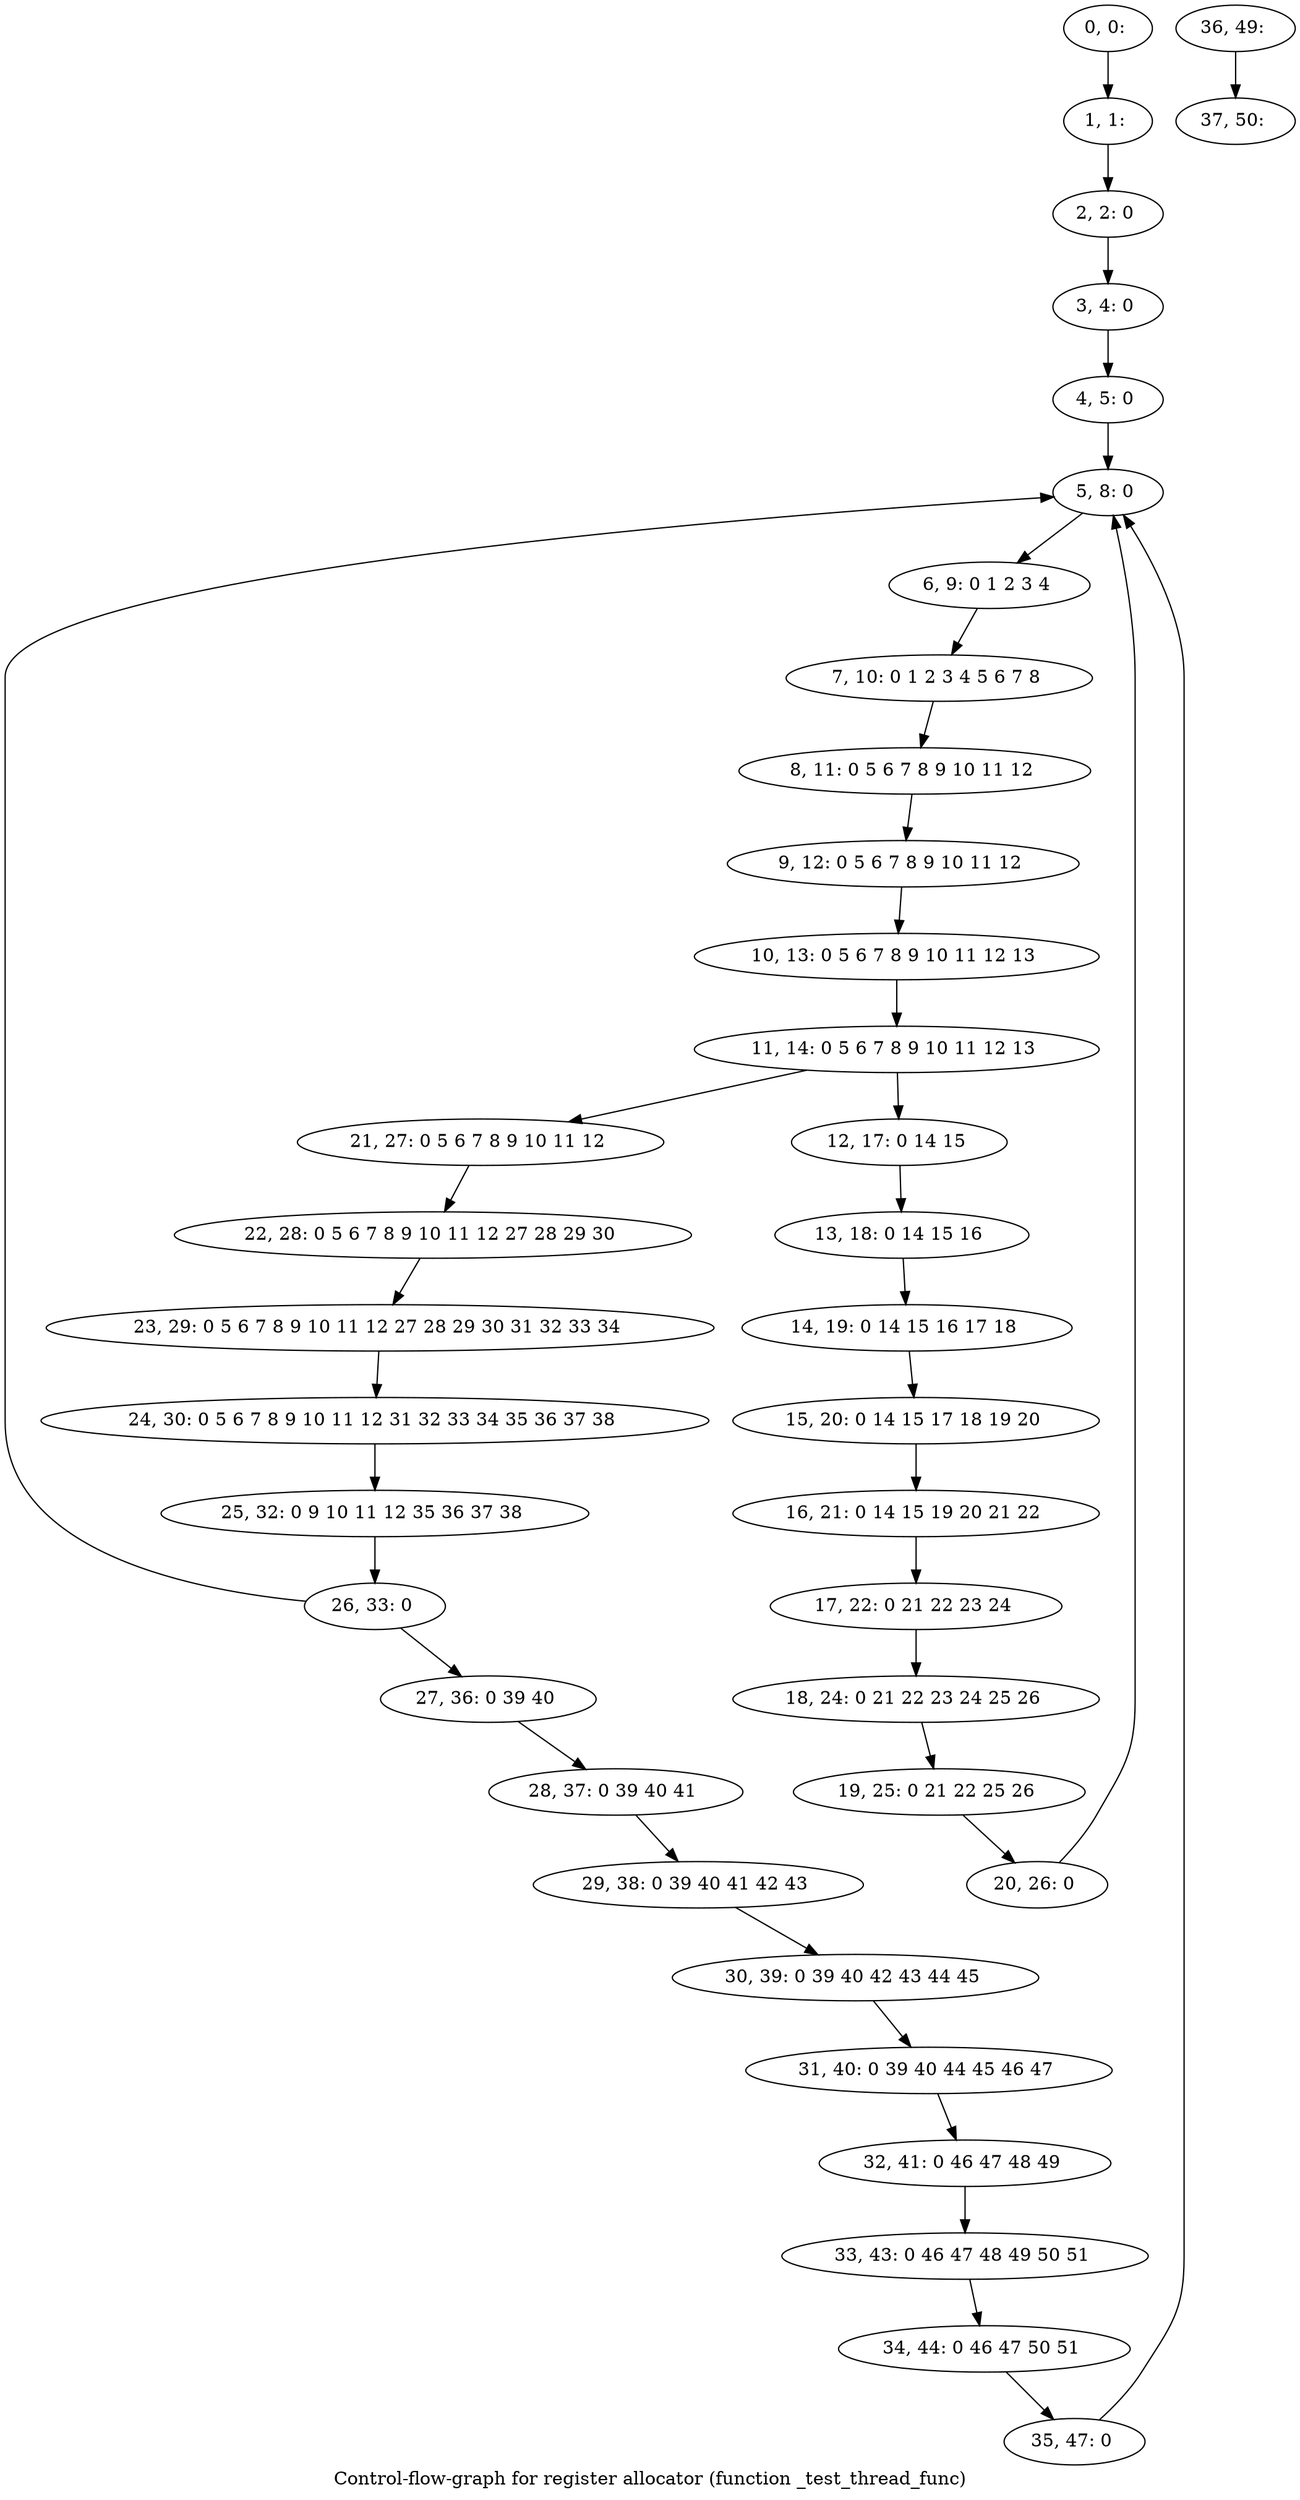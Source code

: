 digraph G {
graph [label="Control-flow-graph for register allocator (function _test_thread_func)"]
0[label="0, 0: "];
1[label="1, 1: "];
2[label="2, 2: 0 "];
3[label="3, 4: 0 "];
4[label="4, 5: 0 "];
5[label="5, 8: 0 "];
6[label="6, 9: 0 1 2 3 4 "];
7[label="7, 10: 0 1 2 3 4 5 6 7 8 "];
8[label="8, 11: 0 5 6 7 8 9 10 11 12 "];
9[label="9, 12: 0 5 6 7 8 9 10 11 12 "];
10[label="10, 13: 0 5 6 7 8 9 10 11 12 13 "];
11[label="11, 14: 0 5 6 7 8 9 10 11 12 13 "];
12[label="12, 17: 0 14 15 "];
13[label="13, 18: 0 14 15 16 "];
14[label="14, 19: 0 14 15 16 17 18 "];
15[label="15, 20: 0 14 15 17 18 19 20 "];
16[label="16, 21: 0 14 15 19 20 21 22 "];
17[label="17, 22: 0 21 22 23 24 "];
18[label="18, 24: 0 21 22 23 24 25 26 "];
19[label="19, 25: 0 21 22 25 26 "];
20[label="20, 26: 0 "];
21[label="21, 27: 0 5 6 7 8 9 10 11 12 "];
22[label="22, 28: 0 5 6 7 8 9 10 11 12 27 28 29 30 "];
23[label="23, 29: 0 5 6 7 8 9 10 11 12 27 28 29 30 31 32 33 34 "];
24[label="24, 30: 0 5 6 7 8 9 10 11 12 31 32 33 34 35 36 37 38 "];
25[label="25, 32: 0 9 10 11 12 35 36 37 38 "];
26[label="26, 33: 0 "];
27[label="27, 36: 0 39 40 "];
28[label="28, 37: 0 39 40 41 "];
29[label="29, 38: 0 39 40 41 42 43 "];
30[label="30, 39: 0 39 40 42 43 44 45 "];
31[label="31, 40: 0 39 40 44 45 46 47 "];
32[label="32, 41: 0 46 47 48 49 "];
33[label="33, 43: 0 46 47 48 49 50 51 "];
34[label="34, 44: 0 46 47 50 51 "];
35[label="35, 47: 0 "];
36[label="36, 49: "];
37[label="37, 50: "];
0->1 ;
1->2 ;
2->3 ;
3->4 ;
4->5 ;
5->6 ;
6->7 ;
7->8 ;
8->9 ;
9->10 ;
10->11 ;
11->12 ;
11->21 ;
12->13 ;
13->14 ;
14->15 ;
15->16 ;
16->17 ;
17->18 ;
18->19 ;
19->20 ;
20->5 ;
21->22 ;
22->23 ;
23->24 ;
24->25 ;
25->26 ;
26->27 ;
26->5 ;
27->28 ;
28->29 ;
29->30 ;
30->31 ;
31->32 ;
32->33 ;
33->34 ;
34->35 ;
35->5 ;
36->37 ;
}
